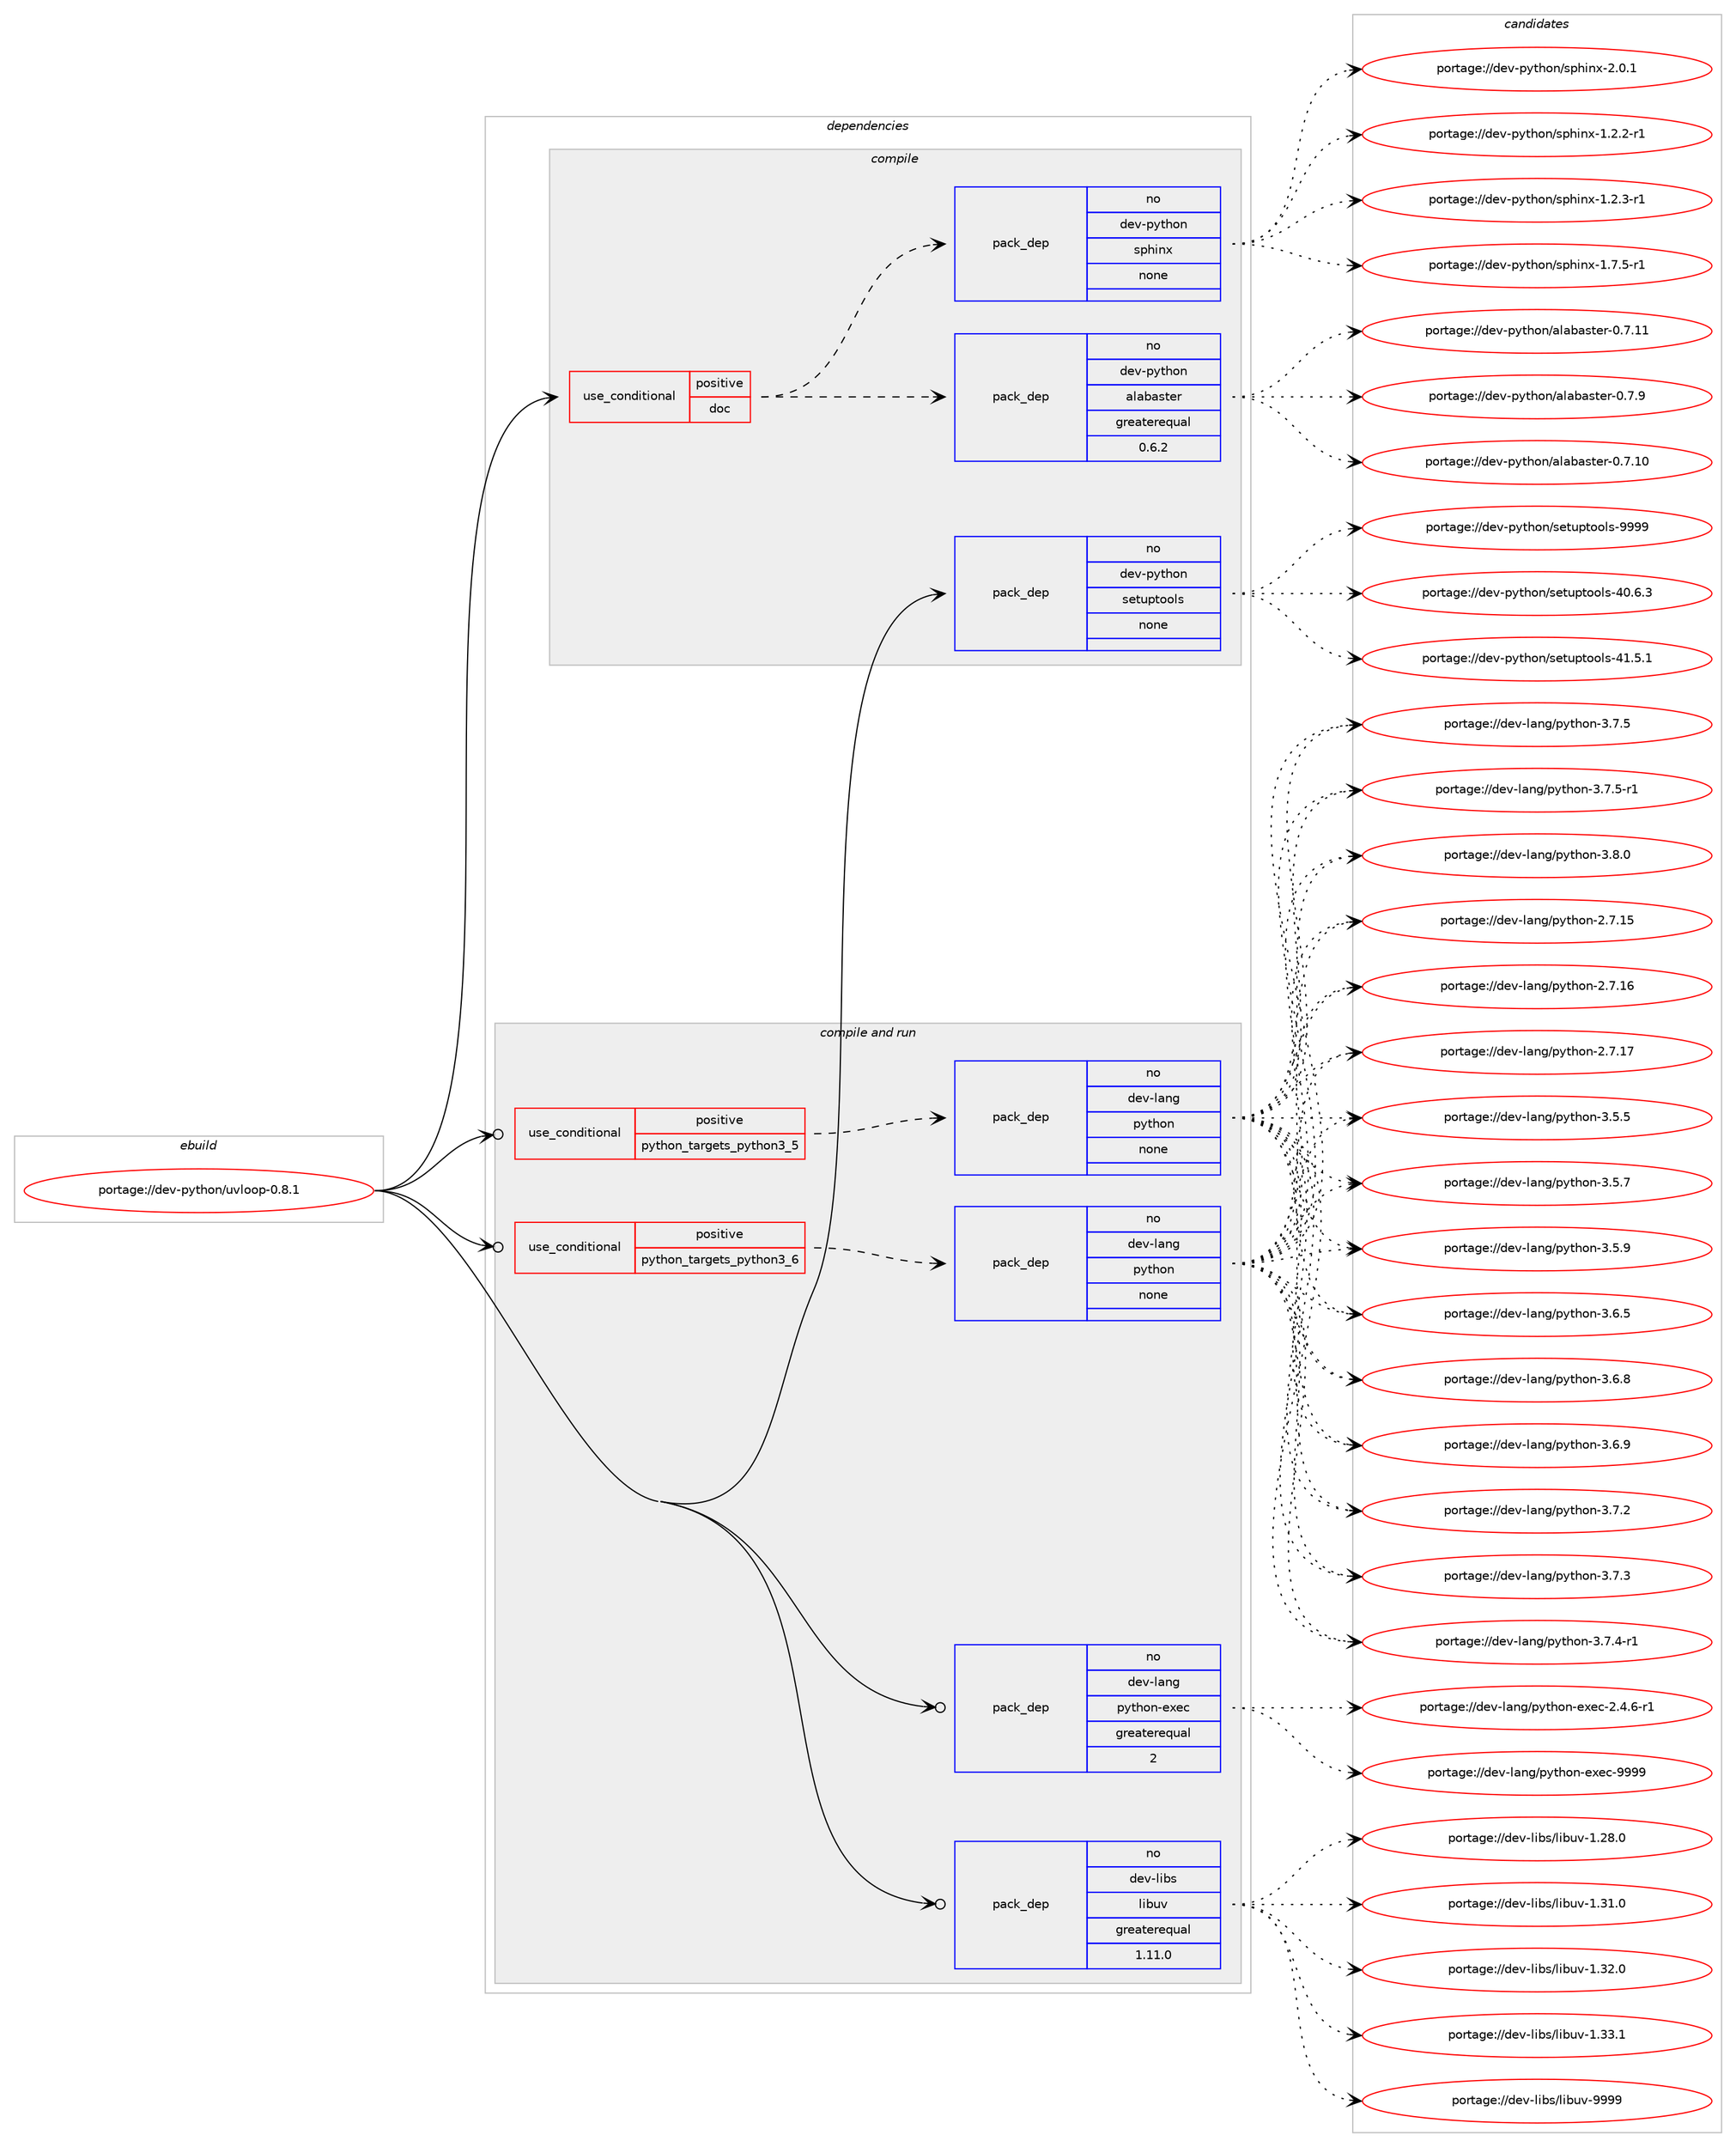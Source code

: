 digraph prolog {

# *************
# Graph options
# *************

newrank=true;
concentrate=true;
compound=true;
graph [rankdir=LR,fontname=Helvetica,fontsize=10,ranksep=1.5];#, ranksep=2.5, nodesep=0.2];
edge  [arrowhead=vee];
node  [fontname=Helvetica,fontsize=10];

# **********
# The ebuild
# **********

subgraph cluster_leftcol {
color=gray;
rank=same;
label=<<i>ebuild</i>>;
id [label="portage://dev-python/uvloop-0.8.1", color=red, width=4, href="../dev-python/uvloop-0.8.1.svg"];
}

# ****************
# The dependencies
# ****************

subgraph cluster_midcol {
color=gray;
label=<<i>dependencies</i>>;
subgraph cluster_compile {
fillcolor="#eeeeee";
style=filled;
label=<<i>compile</i>>;
subgraph cond40333 {
dependency177626 [label=<<TABLE BORDER="0" CELLBORDER="1" CELLSPACING="0" CELLPADDING="4"><TR><TD ROWSPAN="3" CELLPADDING="10">use_conditional</TD></TR><TR><TD>positive</TD></TR><TR><TD>doc</TD></TR></TABLE>>, shape=none, color=red];
subgraph pack133883 {
dependency177627 [label=<<TABLE BORDER="0" CELLBORDER="1" CELLSPACING="0" CELLPADDING="4" WIDTH="220"><TR><TD ROWSPAN="6" CELLPADDING="30">pack_dep</TD></TR><TR><TD WIDTH="110">no</TD></TR><TR><TD>dev-python</TD></TR><TR><TD>alabaster</TD></TR><TR><TD>greaterequal</TD></TR><TR><TD>0.6.2</TD></TR></TABLE>>, shape=none, color=blue];
}
dependency177626:e -> dependency177627:w [weight=20,style="dashed",arrowhead="vee"];
subgraph pack133884 {
dependency177628 [label=<<TABLE BORDER="0" CELLBORDER="1" CELLSPACING="0" CELLPADDING="4" WIDTH="220"><TR><TD ROWSPAN="6" CELLPADDING="30">pack_dep</TD></TR><TR><TD WIDTH="110">no</TD></TR><TR><TD>dev-python</TD></TR><TR><TD>sphinx</TD></TR><TR><TD>none</TD></TR><TR><TD></TD></TR></TABLE>>, shape=none, color=blue];
}
dependency177626:e -> dependency177628:w [weight=20,style="dashed",arrowhead="vee"];
}
id:e -> dependency177626:w [weight=20,style="solid",arrowhead="vee"];
subgraph pack133885 {
dependency177629 [label=<<TABLE BORDER="0" CELLBORDER="1" CELLSPACING="0" CELLPADDING="4" WIDTH="220"><TR><TD ROWSPAN="6" CELLPADDING="30">pack_dep</TD></TR><TR><TD WIDTH="110">no</TD></TR><TR><TD>dev-python</TD></TR><TR><TD>setuptools</TD></TR><TR><TD>none</TD></TR><TR><TD></TD></TR></TABLE>>, shape=none, color=blue];
}
id:e -> dependency177629:w [weight=20,style="solid",arrowhead="vee"];
}
subgraph cluster_compileandrun {
fillcolor="#eeeeee";
style=filled;
label=<<i>compile and run</i>>;
subgraph cond40334 {
dependency177630 [label=<<TABLE BORDER="0" CELLBORDER="1" CELLSPACING="0" CELLPADDING="4"><TR><TD ROWSPAN="3" CELLPADDING="10">use_conditional</TD></TR><TR><TD>positive</TD></TR><TR><TD>python_targets_python3_5</TD></TR></TABLE>>, shape=none, color=red];
subgraph pack133886 {
dependency177631 [label=<<TABLE BORDER="0" CELLBORDER="1" CELLSPACING="0" CELLPADDING="4" WIDTH="220"><TR><TD ROWSPAN="6" CELLPADDING="30">pack_dep</TD></TR><TR><TD WIDTH="110">no</TD></TR><TR><TD>dev-lang</TD></TR><TR><TD>python</TD></TR><TR><TD>none</TD></TR><TR><TD></TD></TR></TABLE>>, shape=none, color=blue];
}
dependency177630:e -> dependency177631:w [weight=20,style="dashed",arrowhead="vee"];
}
id:e -> dependency177630:w [weight=20,style="solid",arrowhead="odotvee"];
subgraph cond40335 {
dependency177632 [label=<<TABLE BORDER="0" CELLBORDER="1" CELLSPACING="0" CELLPADDING="4"><TR><TD ROWSPAN="3" CELLPADDING="10">use_conditional</TD></TR><TR><TD>positive</TD></TR><TR><TD>python_targets_python3_6</TD></TR></TABLE>>, shape=none, color=red];
subgraph pack133887 {
dependency177633 [label=<<TABLE BORDER="0" CELLBORDER="1" CELLSPACING="0" CELLPADDING="4" WIDTH="220"><TR><TD ROWSPAN="6" CELLPADDING="30">pack_dep</TD></TR><TR><TD WIDTH="110">no</TD></TR><TR><TD>dev-lang</TD></TR><TR><TD>python</TD></TR><TR><TD>none</TD></TR><TR><TD></TD></TR></TABLE>>, shape=none, color=blue];
}
dependency177632:e -> dependency177633:w [weight=20,style="dashed",arrowhead="vee"];
}
id:e -> dependency177632:w [weight=20,style="solid",arrowhead="odotvee"];
subgraph pack133888 {
dependency177634 [label=<<TABLE BORDER="0" CELLBORDER="1" CELLSPACING="0" CELLPADDING="4" WIDTH="220"><TR><TD ROWSPAN="6" CELLPADDING="30">pack_dep</TD></TR><TR><TD WIDTH="110">no</TD></TR><TR><TD>dev-lang</TD></TR><TR><TD>python-exec</TD></TR><TR><TD>greaterequal</TD></TR><TR><TD>2</TD></TR></TABLE>>, shape=none, color=blue];
}
id:e -> dependency177634:w [weight=20,style="solid",arrowhead="odotvee"];
subgraph pack133889 {
dependency177635 [label=<<TABLE BORDER="0" CELLBORDER="1" CELLSPACING="0" CELLPADDING="4" WIDTH="220"><TR><TD ROWSPAN="6" CELLPADDING="30">pack_dep</TD></TR><TR><TD WIDTH="110">no</TD></TR><TR><TD>dev-libs</TD></TR><TR><TD>libuv</TD></TR><TR><TD>greaterequal</TD></TR><TR><TD>1.11.0</TD></TR></TABLE>>, shape=none, color=blue];
}
id:e -> dependency177635:w [weight=20,style="solid",arrowhead="odotvee"];
}
subgraph cluster_run {
fillcolor="#eeeeee";
style=filled;
label=<<i>run</i>>;
}
}

# **************
# The candidates
# **************

subgraph cluster_choices {
rank=same;
color=gray;
label=<<i>candidates</i>>;

subgraph choice133883 {
color=black;
nodesep=1;
choiceportage10010111845112121116104111110479710897989711511610111445484655464948 [label="portage://dev-python/alabaster-0.7.10", color=red, width=4,href="../dev-python/alabaster-0.7.10.svg"];
choiceportage10010111845112121116104111110479710897989711511610111445484655464949 [label="portage://dev-python/alabaster-0.7.11", color=red, width=4,href="../dev-python/alabaster-0.7.11.svg"];
choiceportage100101118451121211161041111104797108979897115116101114454846554657 [label="portage://dev-python/alabaster-0.7.9", color=red, width=4,href="../dev-python/alabaster-0.7.9.svg"];
dependency177627:e -> choiceportage10010111845112121116104111110479710897989711511610111445484655464948:w [style=dotted,weight="100"];
dependency177627:e -> choiceportage10010111845112121116104111110479710897989711511610111445484655464949:w [style=dotted,weight="100"];
dependency177627:e -> choiceportage100101118451121211161041111104797108979897115116101114454846554657:w [style=dotted,weight="100"];
}
subgraph choice133884 {
color=black;
nodesep=1;
choiceportage10010111845112121116104111110471151121041051101204549465046504511449 [label="portage://dev-python/sphinx-1.2.2-r1", color=red, width=4,href="../dev-python/sphinx-1.2.2-r1.svg"];
choiceportage10010111845112121116104111110471151121041051101204549465046514511449 [label="portage://dev-python/sphinx-1.2.3-r1", color=red, width=4,href="../dev-python/sphinx-1.2.3-r1.svg"];
choiceportage10010111845112121116104111110471151121041051101204549465546534511449 [label="portage://dev-python/sphinx-1.7.5-r1", color=red, width=4,href="../dev-python/sphinx-1.7.5-r1.svg"];
choiceportage1001011184511212111610411111047115112104105110120455046484649 [label="portage://dev-python/sphinx-2.0.1", color=red, width=4,href="../dev-python/sphinx-2.0.1.svg"];
dependency177628:e -> choiceportage10010111845112121116104111110471151121041051101204549465046504511449:w [style=dotted,weight="100"];
dependency177628:e -> choiceportage10010111845112121116104111110471151121041051101204549465046514511449:w [style=dotted,weight="100"];
dependency177628:e -> choiceportage10010111845112121116104111110471151121041051101204549465546534511449:w [style=dotted,weight="100"];
dependency177628:e -> choiceportage1001011184511212111610411111047115112104105110120455046484649:w [style=dotted,weight="100"];
}
subgraph choice133885 {
color=black;
nodesep=1;
choiceportage100101118451121211161041111104711510111611711211611111110811545524846544651 [label="portage://dev-python/setuptools-40.6.3", color=red, width=4,href="../dev-python/setuptools-40.6.3.svg"];
choiceportage100101118451121211161041111104711510111611711211611111110811545524946534649 [label="portage://dev-python/setuptools-41.5.1", color=red, width=4,href="../dev-python/setuptools-41.5.1.svg"];
choiceportage10010111845112121116104111110471151011161171121161111111081154557575757 [label="portage://dev-python/setuptools-9999", color=red, width=4,href="../dev-python/setuptools-9999.svg"];
dependency177629:e -> choiceportage100101118451121211161041111104711510111611711211611111110811545524846544651:w [style=dotted,weight="100"];
dependency177629:e -> choiceportage100101118451121211161041111104711510111611711211611111110811545524946534649:w [style=dotted,weight="100"];
dependency177629:e -> choiceportage10010111845112121116104111110471151011161171121161111111081154557575757:w [style=dotted,weight="100"];
}
subgraph choice133886 {
color=black;
nodesep=1;
choiceportage10010111845108971101034711212111610411111045504655464953 [label="portage://dev-lang/python-2.7.15", color=red, width=4,href="../dev-lang/python-2.7.15.svg"];
choiceportage10010111845108971101034711212111610411111045504655464954 [label="portage://dev-lang/python-2.7.16", color=red, width=4,href="../dev-lang/python-2.7.16.svg"];
choiceportage10010111845108971101034711212111610411111045504655464955 [label="portage://dev-lang/python-2.7.17", color=red, width=4,href="../dev-lang/python-2.7.17.svg"];
choiceportage100101118451089711010347112121116104111110455146534653 [label="portage://dev-lang/python-3.5.5", color=red, width=4,href="../dev-lang/python-3.5.5.svg"];
choiceportage100101118451089711010347112121116104111110455146534655 [label="portage://dev-lang/python-3.5.7", color=red, width=4,href="../dev-lang/python-3.5.7.svg"];
choiceportage100101118451089711010347112121116104111110455146534657 [label="portage://dev-lang/python-3.5.9", color=red, width=4,href="../dev-lang/python-3.5.9.svg"];
choiceportage100101118451089711010347112121116104111110455146544653 [label="portage://dev-lang/python-3.6.5", color=red, width=4,href="../dev-lang/python-3.6.5.svg"];
choiceportage100101118451089711010347112121116104111110455146544656 [label="portage://dev-lang/python-3.6.8", color=red, width=4,href="../dev-lang/python-3.6.8.svg"];
choiceportage100101118451089711010347112121116104111110455146544657 [label="portage://dev-lang/python-3.6.9", color=red, width=4,href="../dev-lang/python-3.6.9.svg"];
choiceportage100101118451089711010347112121116104111110455146554650 [label="portage://dev-lang/python-3.7.2", color=red, width=4,href="../dev-lang/python-3.7.2.svg"];
choiceportage100101118451089711010347112121116104111110455146554651 [label="portage://dev-lang/python-3.7.3", color=red, width=4,href="../dev-lang/python-3.7.3.svg"];
choiceportage1001011184510897110103471121211161041111104551465546524511449 [label="portage://dev-lang/python-3.7.4-r1", color=red, width=4,href="../dev-lang/python-3.7.4-r1.svg"];
choiceportage100101118451089711010347112121116104111110455146554653 [label="portage://dev-lang/python-3.7.5", color=red, width=4,href="../dev-lang/python-3.7.5.svg"];
choiceportage1001011184510897110103471121211161041111104551465546534511449 [label="portage://dev-lang/python-3.7.5-r1", color=red, width=4,href="../dev-lang/python-3.7.5-r1.svg"];
choiceportage100101118451089711010347112121116104111110455146564648 [label="portage://dev-lang/python-3.8.0", color=red, width=4,href="../dev-lang/python-3.8.0.svg"];
dependency177631:e -> choiceportage10010111845108971101034711212111610411111045504655464953:w [style=dotted,weight="100"];
dependency177631:e -> choiceportage10010111845108971101034711212111610411111045504655464954:w [style=dotted,weight="100"];
dependency177631:e -> choiceportage10010111845108971101034711212111610411111045504655464955:w [style=dotted,weight="100"];
dependency177631:e -> choiceportage100101118451089711010347112121116104111110455146534653:w [style=dotted,weight="100"];
dependency177631:e -> choiceportage100101118451089711010347112121116104111110455146534655:w [style=dotted,weight="100"];
dependency177631:e -> choiceportage100101118451089711010347112121116104111110455146534657:w [style=dotted,weight="100"];
dependency177631:e -> choiceportage100101118451089711010347112121116104111110455146544653:w [style=dotted,weight="100"];
dependency177631:e -> choiceportage100101118451089711010347112121116104111110455146544656:w [style=dotted,weight="100"];
dependency177631:e -> choiceportage100101118451089711010347112121116104111110455146544657:w [style=dotted,weight="100"];
dependency177631:e -> choiceportage100101118451089711010347112121116104111110455146554650:w [style=dotted,weight="100"];
dependency177631:e -> choiceportage100101118451089711010347112121116104111110455146554651:w [style=dotted,weight="100"];
dependency177631:e -> choiceportage1001011184510897110103471121211161041111104551465546524511449:w [style=dotted,weight="100"];
dependency177631:e -> choiceportage100101118451089711010347112121116104111110455146554653:w [style=dotted,weight="100"];
dependency177631:e -> choiceportage1001011184510897110103471121211161041111104551465546534511449:w [style=dotted,weight="100"];
dependency177631:e -> choiceportage100101118451089711010347112121116104111110455146564648:w [style=dotted,weight="100"];
}
subgraph choice133887 {
color=black;
nodesep=1;
choiceportage10010111845108971101034711212111610411111045504655464953 [label="portage://dev-lang/python-2.7.15", color=red, width=4,href="../dev-lang/python-2.7.15.svg"];
choiceportage10010111845108971101034711212111610411111045504655464954 [label="portage://dev-lang/python-2.7.16", color=red, width=4,href="../dev-lang/python-2.7.16.svg"];
choiceportage10010111845108971101034711212111610411111045504655464955 [label="portage://dev-lang/python-2.7.17", color=red, width=4,href="../dev-lang/python-2.7.17.svg"];
choiceportage100101118451089711010347112121116104111110455146534653 [label="portage://dev-lang/python-3.5.5", color=red, width=4,href="../dev-lang/python-3.5.5.svg"];
choiceportage100101118451089711010347112121116104111110455146534655 [label="portage://dev-lang/python-3.5.7", color=red, width=4,href="../dev-lang/python-3.5.7.svg"];
choiceportage100101118451089711010347112121116104111110455146534657 [label="portage://dev-lang/python-3.5.9", color=red, width=4,href="../dev-lang/python-3.5.9.svg"];
choiceportage100101118451089711010347112121116104111110455146544653 [label="portage://dev-lang/python-3.6.5", color=red, width=4,href="../dev-lang/python-3.6.5.svg"];
choiceportage100101118451089711010347112121116104111110455146544656 [label="portage://dev-lang/python-3.6.8", color=red, width=4,href="../dev-lang/python-3.6.8.svg"];
choiceportage100101118451089711010347112121116104111110455146544657 [label="portage://dev-lang/python-3.6.9", color=red, width=4,href="../dev-lang/python-3.6.9.svg"];
choiceportage100101118451089711010347112121116104111110455146554650 [label="portage://dev-lang/python-3.7.2", color=red, width=4,href="../dev-lang/python-3.7.2.svg"];
choiceportage100101118451089711010347112121116104111110455146554651 [label="portage://dev-lang/python-3.7.3", color=red, width=4,href="../dev-lang/python-3.7.3.svg"];
choiceportage1001011184510897110103471121211161041111104551465546524511449 [label="portage://dev-lang/python-3.7.4-r1", color=red, width=4,href="../dev-lang/python-3.7.4-r1.svg"];
choiceportage100101118451089711010347112121116104111110455146554653 [label="portage://dev-lang/python-3.7.5", color=red, width=4,href="../dev-lang/python-3.7.5.svg"];
choiceportage1001011184510897110103471121211161041111104551465546534511449 [label="portage://dev-lang/python-3.7.5-r1", color=red, width=4,href="../dev-lang/python-3.7.5-r1.svg"];
choiceportage100101118451089711010347112121116104111110455146564648 [label="portage://dev-lang/python-3.8.0", color=red, width=4,href="../dev-lang/python-3.8.0.svg"];
dependency177633:e -> choiceportage10010111845108971101034711212111610411111045504655464953:w [style=dotted,weight="100"];
dependency177633:e -> choiceportage10010111845108971101034711212111610411111045504655464954:w [style=dotted,weight="100"];
dependency177633:e -> choiceportage10010111845108971101034711212111610411111045504655464955:w [style=dotted,weight="100"];
dependency177633:e -> choiceportage100101118451089711010347112121116104111110455146534653:w [style=dotted,weight="100"];
dependency177633:e -> choiceportage100101118451089711010347112121116104111110455146534655:w [style=dotted,weight="100"];
dependency177633:e -> choiceportage100101118451089711010347112121116104111110455146534657:w [style=dotted,weight="100"];
dependency177633:e -> choiceportage100101118451089711010347112121116104111110455146544653:w [style=dotted,weight="100"];
dependency177633:e -> choiceportage100101118451089711010347112121116104111110455146544656:w [style=dotted,weight="100"];
dependency177633:e -> choiceportage100101118451089711010347112121116104111110455146544657:w [style=dotted,weight="100"];
dependency177633:e -> choiceportage100101118451089711010347112121116104111110455146554650:w [style=dotted,weight="100"];
dependency177633:e -> choiceportage100101118451089711010347112121116104111110455146554651:w [style=dotted,weight="100"];
dependency177633:e -> choiceportage1001011184510897110103471121211161041111104551465546524511449:w [style=dotted,weight="100"];
dependency177633:e -> choiceportage100101118451089711010347112121116104111110455146554653:w [style=dotted,weight="100"];
dependency177633:e -> choiceportage1001011184510897110103471121211161041111104551465546534511449:w [style=dotted,weight="100"];
dependency177633:e -> choiceportage100101118451089711010347112121116104111110455146564648:w [style=dotted,weight="100"];
}
subgraph choice133888 {
color=black;
nodesep=1;
choiceportage10010111845108971101034711212111610411111045101120101994550465246544511449 [label="portage://dev-lang/python-exec-2.4.6-r1", color=red, width=4,href="../dev-lang/python-exec-2.4.6-r1.svg"];
choiceportage10010111845108971101034711212111610411111045101120101994557575757 [label="portage://dev-lang/python-exec-9999", color=red, width=4,href="../dev-lang/python-exec-9999.svg"];
dependency177634:e -> choiceportage10010111845108971101034711212111610411111045101120101994550465246544511449:w [style=dotted,weight="100"];
dependency177634:e -> choiceportage10010111845108971101034711212111610411111045101120101994557575757:w [style=dotted,weight="100"];
}
subgraph choice133889 {
color=black;
nodesep=1;
choiceportage1001011184510810598115471081059811711845494650564648 [label="portage://dev-libs/libuv-1.28.0", color=red, width=4,href="../dev-libs/libuv-1.28.0.svg"];
choiceportage1001011184510810598115471081059811711845494651494648 [label="portage://dev-libs/libuv-1.31.0", color=red, width=4,href="../dev-libs/libuv-1.31.0.svg"];
choiceportage1001011184510810598115471081059811711845494651504648 [label="portage://dev-libs/libuv-1.32.0", color=red, width=4,href="../dev-libs/libuv-1.32.0.svg"];
choiceportage1001011184510810598115471081059811711845494651514649 [label="portage://dev-libs/libuv-1.33.1", color=red, width=4,href="../dev-libs/libuv-1.33.1.svg"];
choiceportage100101118451081059811547108105981171184557575757 [label="portage://dev-libs/libuv-9999", color=red, width=4,href="../dev-libs/libuv-9999.svg"];
dependency177635:e -> choiceportage1001011184510810598115471081059811711845494650564648:w [style=dotted,weight="100"];
dependency177635:e -> choiceportage1001011184510810598115471081059811711845494651494648:w [style=dotted,weight="100"];
dependency177635:e -> choiceportage1001011184510810598115471081059811711845494651504648:w [style=dotted,weight="100"];
dependency177635:e -> choiceportage1001011184510810598115471081059811711845494651514649:w [style=dotted,weight="100"];
dependency177635:e -> choiceportage100101118451081059811547108105981171184557575757:w [style=dotted,weight="100"];
}
}

}
